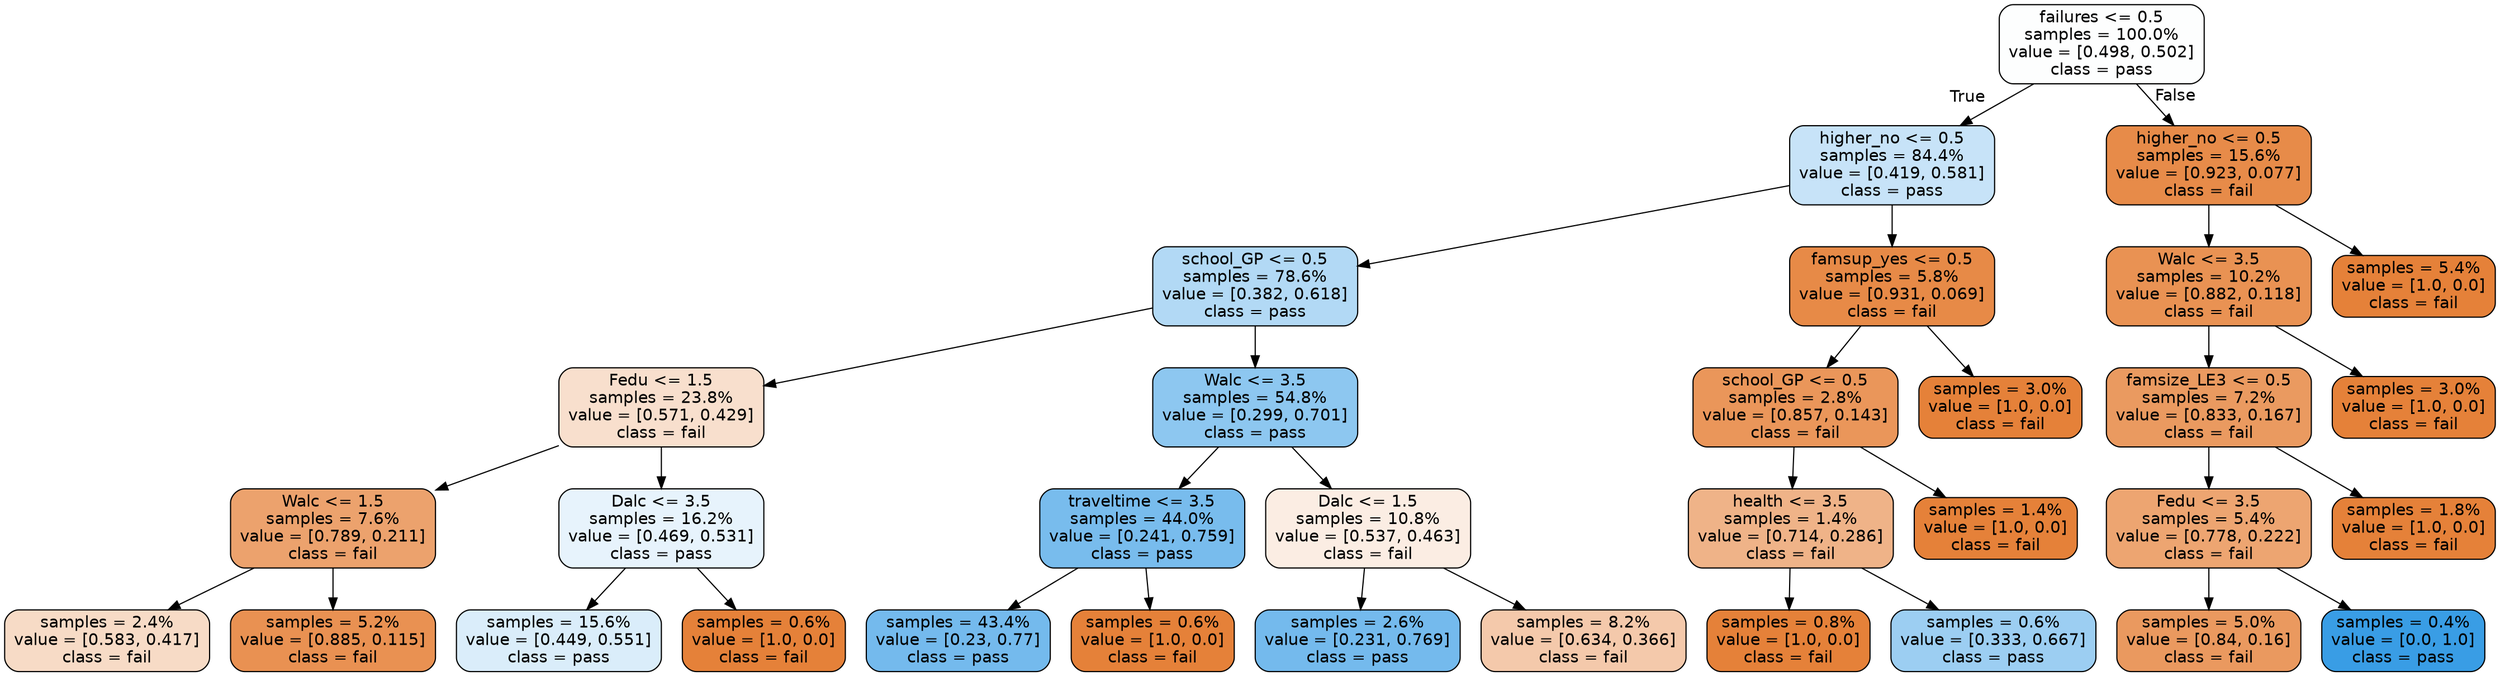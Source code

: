 digraph Tree {
node [shape=box, style="filled, rounded", color="black", fontname=helvetica] ;
edge [fontname=helvetica] ;
0 [label="failures <= 0.5\nsamples = 100.0%\nvalue = [0.498, 0.502]\nclass = pass", fillcolor="#399de502"] ;
1 [label="higher_no <= 0.5\nsamples = 84.4%\nvalue = [0.419, 0.581]\nclass = pass", fillcolor="#399de547"] ;
0 -> 1 [labeldistance=2.5, labelangle=45, headlabel="True"] ;
2 [label="school_GP <= 0.5\nsamples = 78.6%\nvalue = [0.382, 0.618]\nclass = pass", fillcolor="#399de562"] ;
1 -> 2 ;
3 [label="Fedu <= 1.5\nsamples = 23.8%\nvalue = [0.571, 0.429]\nclass = fail", fillcolor="#e5813940"] ;
2 -> 3 ;
4 [label="Walc <= 1.5\nsamples = 7.6%\nvalue = [0.789, 0.211]\nclass = fail", fillcolor="#e58139bb"] ;
3 -> 4 ;
5 [label="samples = 2.4%\nvalue = [0.583, 0.417]\nclass = fail", fillcolor="#e5813949"] ;
4 -> 5 ;
6 [label="samples = 5.2%\nvalue = [0.885, 0.115]\nclass = fail", fillcolor="#e58139de"] ;
4 -> 6 ;
7 [label="Dalc <= 3.5\nsamples = 16.2%\nvalue = [0.469, 0.531]\nclass = pass", fillcolor="#399de51e"] ;
3 -> 7 ;
8 [label="samples = 15.6%\nvalue = [0.449, 0.551]\nclass = pass", fillcolor="#399de52f"] ;
7 -> 8 ;
9 [label="samples = 0.6%\nvalue = [1.0, 0.0]\nclass = fail", fillcolor="#e58139ff"] ;
7 -> 9 ;
10 [label="Walc <= 3.5\nsamples = 54.8%\nvalue = [0.299, 0.701]\nclass = pass", fillcolor="#399de592"] ;
2 -> 10 ;
11 [label="traveltime <= 3.5\nsamples = 44.0%\nvalue = [0.241, 0.759]\nclass = pass", fillcolor="#399de5ae"] ;
10 -> 11 ;
12 [label="samples = 43.4%\nvalue = [0.23, 0.77]\nclass = pass", fillcolor="#399de5b3"] ;
11 -> 12 ;
13 [label="samples = 0.6%\nvalue = [1.0, 0.0]\nclass = fail", fillcolor="#e58139ff"] ;
11 -> 13 ;
14 [label="Dalc <= 1.5\nsamples = 10.8%\nvalue = [0.537, 0.463]\nclass = fail", fillcolor="#e5813923"] ;
10 -> 14 ;
15 [label="samples = 2.6%\nvalue = [0.231, 0.769]\nclass = pass", fillcolor="#399de5b3"] ;
14 -> 15 ;
16 [label="samples = 8.2%\nvalue = [0.634, 0.366]\nclass = fail", fillcolor="#e581396c"] ;
14 -> 16 ;
17 [label="famsup_yes <= 0.5\nsamples = 5.8%\nvalue = [0.931, 0.069]\nclass = fail", fillcolor="#e58139ec"] ;
1 -> 17 ;
18 [label="school_GP <= 0.5\nsamples = 2.8%\nvalue = [0.857, 0.143]\nclass = fail", fillcolor="#e58139d4"] ;
17 -> 18 ;
19 [label="health <= 3.5\nsamples = 1.4%\nvalue = [0.714, 0.286]\nclass = fail", fillcolor="#e5813999"] ;
18 -> 19 ;
20 [label="samples = 0.8%\nvalue = [1.0, 0.0]\nclass = fail", fillcolor="#e58139ff"] ;
19 -> 20 ;
21 [label="samples = 0.6%\nvalue = [0.333, 0.667]\nclass = pass", fillcolor="#399de57f"] ;
19 -> 21 ;
22 [label="samples = 1.4%\nvalue = [1.0, 0.0]\nclass = fail", fillcolor="#e58139ff"] ;
18 -> 22 ;
23 [label="samples = 3.0%\nvalue = [1.0, 0.0]\nclass = fail", fillcolor="#e58139ff"] ;
17 -> 23 ;
24 [label="higher_no <= 0.5\nsamples = 15.6%\nvalue = [0.923, 0.077]\nclass = fail", fillcolor="#e58139ea"] ;
0 -> 24 [labeldistance=2.5, labelangle=-45, headlabel="False"] ;
25 [label="Walc <= 3.5\nsamples = 10.2%\nvalue = [0.882, 0.118]\nclass = fail", fillcolor="#e58139dd"] ;
24 -> 25 ;
26 [label="famsize_LE3 <= 0.5\nsamples = 7.2%\nvalue = [0.833, 0.167]\nclass = fail", fillcolor="#e58139cc"] ;
25 -> 26 ;
27 [label="Fedu <= 3.5\nsamples = 5.4%\nvalue = [0.778, 0.222]\nclass = fail", fillcolor="#e58139b6"] ;
26 -> 27 ;
28 [label="samples = 5.0%\nvalue = [0.84, 0.16]\nclass = fail", fillcolor="#e58139ce"] ;
27 -> 28 ;
29 [label="samples = 0.4%\nvalue = [0.0, 1.0]\nclass = pass", fillcolor="#399de5ff"] ;
27 -> 29 ;
30 [label="samples = 1.8%\nvalue = [1.0, 0.0]\nclass = fail", fillcolor="#e58139ff"] ;
26 -> 30 ;
31 [label="samples = 3.0%\nvalue = [1.0, 0.0]\nclass = fail", fillcolor="#e58139ff"] ;
25 -> 31 ;
32 [label="samples = 5.4%\nvalue = [1.0, 0.0]\nclass = fail", fillcolor="#e58139ff"] ;
24 -> 32 ;
}